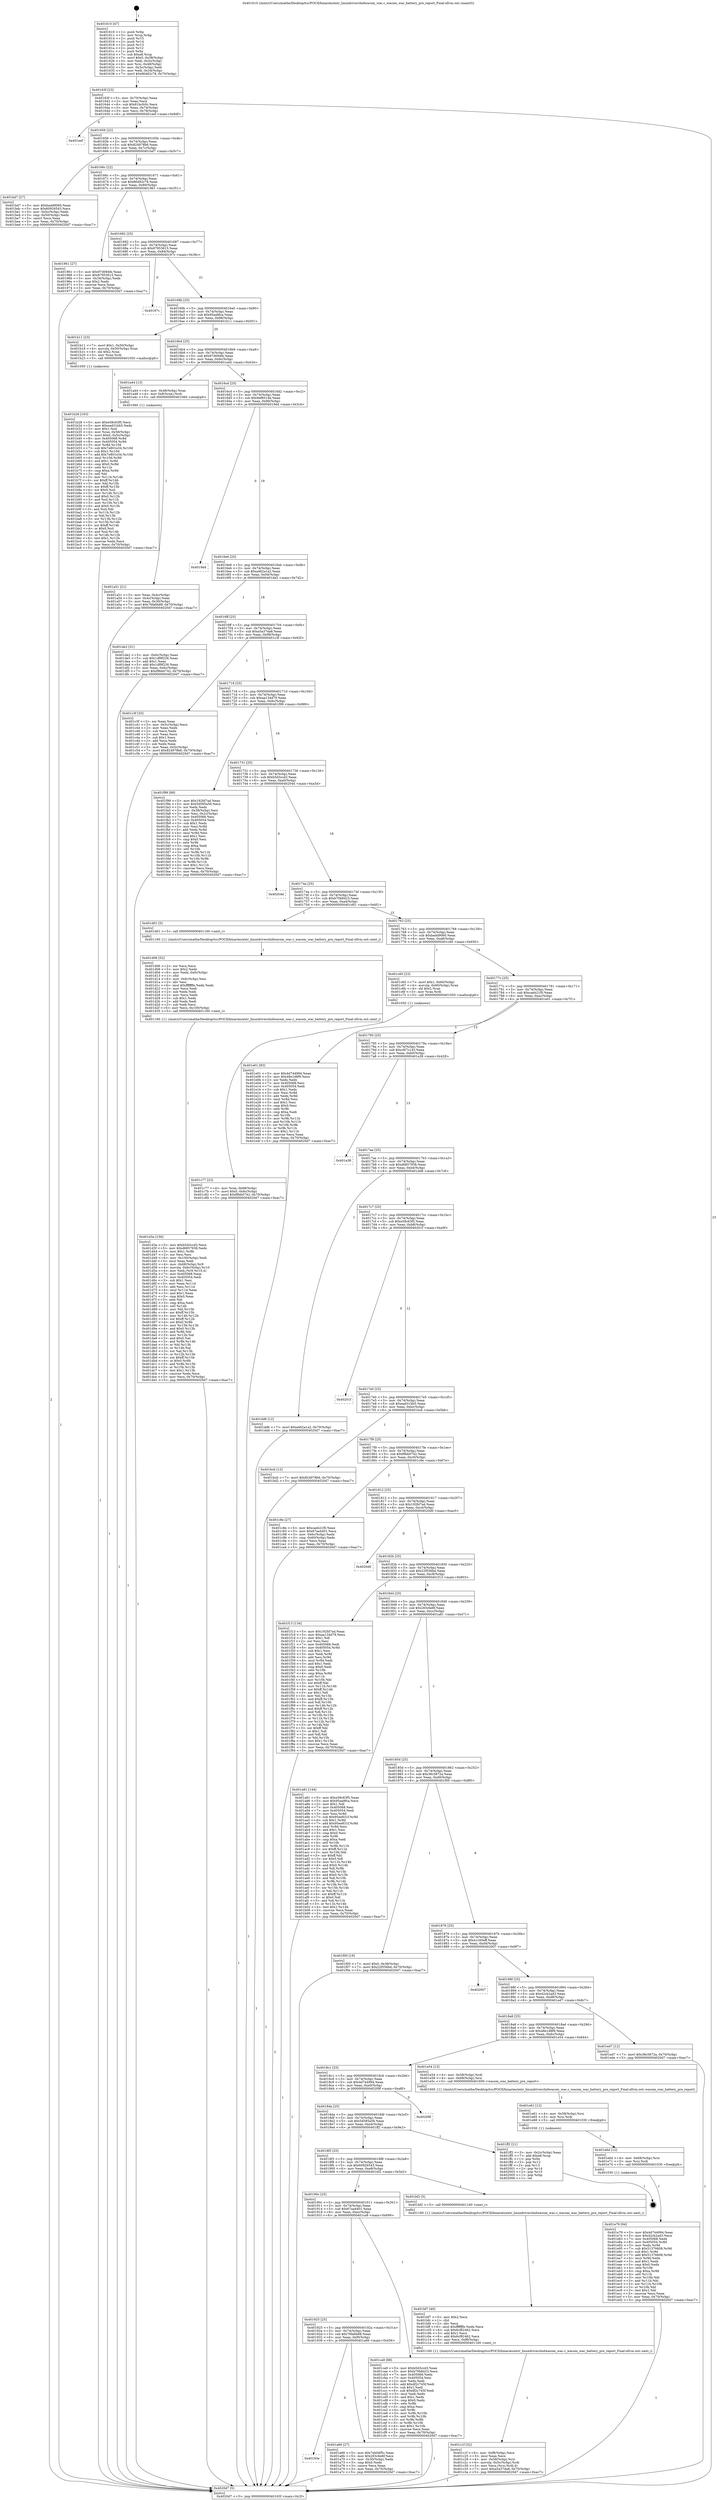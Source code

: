 digraph "0x401610" {
  label = "0x401610 (/mnt/c/Users/mathe/Desktop/tcc/POCII/binaries/extr_linuxdrivershidwacom_wac.c_wacom_wac_battery_pre_report_Final-ollvm.out::main(0))"
  labelloc = "t"
  node[shape=record]

  Entry [label="",width=0.3,height=0.3,shape=circle,fillcolor=black,style=filled]
  "0x40163f" [label="{
     0x40163f [23]\l
     | [instrs]\l
     &nbsp;&nbsp;0x40163f \<+3\>: mov -0x70(%rbp),%eax\l
     &nbsp;&nbsp;0x401642 \<+2\>: mov %eax,%ecx\l
     &nbsp;&nbsp;0x401644 \<+6\>: sub $0x81bcfc0c,%ecx\l
     &nbsp;&nbsp;0x40164a \<+3\>: mov %eax,-0x74(%rbp)\l
     &nbsp;&nbsp;0x40164d \<+3\>: mov %ecx,-0x78(%rbp)\l
     &nbsp;&nbsp;0x401650 \<+6\>: je 0000000000401eef \<main+0x8df\>\l
  }"]
  "0x401eef" [label="{
     0x401eef\l
  }", style=dashed]
  "0x401656" [label="{
     0x401656 [22]\l
     | [instrs]\l
     &nbsp;&nbsp;0x401656 \<+5\>: jmp 000000000040165b \<main+0x4b\>\l
     &nbsp;&nbsp;0x40165b \<+3\>: mov -0x74(%rbp),%eax\l
     &nbsp;&nbsp;0x40165e \<+5\>: sub $0x824978b6,%eax\l
     &nbsp;&nbsp;0x401663 \<+3\>: mov %eax,-0x7c(%rbp)\l
     &nbsp;&nbsp;0x401666 \<+6\>: je 0000000000401bd7 \<main+0x5c7\>\l
  }"]
  Exit [label="",width=0.3,height=0.3,shape=circle,fillcolor=black,style=filled,peripheries=2]
  "0x401bd7" [label="{
     0x401bd7 [27]\l
     | [instrs]\l
     &nbsp;&nbsp;0x401bd7 \<+5\>: mov $0xbadd9060,%eax\l
     &nbsp;&nbsp;0x401bdc \<+5\>: mov $0x60926543,%ecx\l
     &nbsp;&nbsp;0x401be1 \<+3\>: mov -0x5c(%rbp),%edx\l
     &nbsp;&nbsp;0x401be4 \<+3\>: cmp -0x50(%rbp),%edx\l
     &nbsp;&nbsp;0x401be7 \<+3\>: cmovl %ecx,%eax\l
     &nbsp;&nbsp;0x401bea \<+3\>: mov %eax,-0x70(%rbp)\l
     &nbsp;&nbsp;0x401bed \<+5\>: jmp 00000000004020d7 \<main+0xac7\>\l
  }"]
  "0x40166c" [label="{
     0x40166c [22]\l
     | [instrs]\l
     &nbsp;&nbsp;0x40166c \<+5\>: jmp 0000000000401671 \<main+0x61\>\l
     &nbsp;&nbsp;0x401671 \<+3\>: mov -0x74(%rbp),%eax\l
     &nbsp;&nbsp;0x401674 \<+5\>: sub $0x86482c78,%eax\l
     &nbsp;&nbsp;0x401679 \<+3\>: mov %eax,-0x80(%rbp)\l
     &nbsp;&nbsp;0x40167c \<+6\>: je 0000000000401961 \<main+0x351\>\l
  }"]
  "0x401e79" [label="{
     0x401e79 [94]\l
     | [instrs]\l
     &nbsp;&nbsp;0x401e79 \<+5\>: mov $0x4d744994,%eax\l
     &nbsp;&nbsp;0x401e7e \<+5\>: mov $0x42cb2ad3,%ecx\l
     &nbsp;&nbsp;0x401e83 \<+7\>: mov 0x405068,%edx\l
     &nbsp;&nbsp;0x401e8a \<+8\>: mov 0x405054,%r8d\l
     &nbsp;&nbsp;0x401e92 \<+3\>: mov %edx,%r9d\l
     &nbsp;&nbsp;0x401e95 \<+7\>: sub $0x51376608,%r9d\l
     &nbsp;&nbsp;0x401e9c \<+4\>: sub $0x1,%r9d\l
     &nbsp;&nbsp;0x401ea0 \<+7\>: add $0x51376608,%r9d\l
     &nbsp;&nbsp;0x401ea7 \<+4\>: imul %r9d,%edx\l
     &nbsp;&nbsp;0x401eab \<+3\>: and $0x1,%edx\l
     &nbsp;&nbsp;0x401eae \<+3\>: cmp $0x0,%edx\l
     &nbsp;&nbsp;0x401eb1 \<+4\>: sete %r10b\l
     &nbsp;&nbsp;0x401eb5 \<+4\>: cmp $0xa,%r8d\l
     &nbsp;&nbsp;0x401eb9 \<+4\>: setl %r11b\l
     &nbsp;&nbsp;0x401ebd \<+3\>: mov %r10b,%bl\l
     &nbsp;&nbsp;0x401ec0 \<+3\>: and %r11b,%bl\l
     &nbsp;&nbsp;0x401ec3 \<+3\>: xor %r11b,%r10b\l
     &nbsp;&nbsp;0x401ec6 \<+3\>: or %r10b,%bl\l
     &nbsp;&nbsp;0x401ec9 \<+3\>: test $0x1,%bl\l
     &nbsp;&nbsp;0x401ecc \<+3\>: cmovne %ecx,%eax\l
     &nbsp;&nbsp;0x401ecf \<+3\>: mov %eax,-0x70(%rbp)\l
     &nbsp;&nbsp;0x401ed2 \<+5\>: jmp 00000000004020d7 \<main+0xac7\>\l
  }"]
  "0x401961" [label="{
     0x401961 [27]\l
     | [instrs]\l
     &nbsp;&nbsp;0x401961 \<+5\>: mov $0x97d094fe,%eax\l
     &nbsp;&nbsp;0x401966 \<+5\>: mov $0x87953615,%ecx\l
     &nbsp;&nbsp;0x40196b \<+3\>: mov -0x34(%rbp),%edx\l
     &nbsp;&nbsp;0x40196e \<+3\>: cmp $0x2,%edx\l
     &nbsp;&nbsp;0x401971 \<+3\>: cmovne %ecx,%eax\l
     &nbsp;&nbsp;0x401974 \<+3\>: mov %eax,-0x70(%rbp)\l
     &nbsp;&nbsp;0x401977 \<+5\>: jmp 00000000004020d7 \<main+0xac7\>\l
  }"]
  "0x401682" [label="{
     0x401682 [25]\l
     | [instrs]\l
     &nbsp;&nbsp;0x401682 \<+5\>: jmp 0000000000401687 \<main+0x77\>\l
     &nbsp;&nbsp;0x401687 \<+3\>: mov -0x74(%rbp),%eax\l
     &nbsp;&nbsp;0x40168a \<+5\>: sub $0x87953615,%eax\l
     &nbsp;&nbsp;0x40168f \<+6\>: mov %eax,-0x84(%rbp)\l
     &nbsp;&nbsp;0x401695 \<+6\>: je 000000000040197c \<main+0x36c\>\l
  }"]
  "0x4020d7" [label="{
     0x4020d7 [5]\l
     | [instrs]\l
     &nbsp;&nbsp;0x4020d7 \<+5\>: jmp 000000000040163f \<main+0x2f\>\l
  }"]
  "0x401610" [label="{
     0x401610 [47]\l
     | [instrs]\l
     &nbsp;&nbsp;0x401610 \<+1\>: push %rbp\l
     &nbsp;&nbsp;0x401611 \<+3\>: mov %rsp,%rbp\l
     &nbsp;&nbsp;0x401614 \<+2\>: push %r15\l
     &nbsp;&nbsp;0x401616 \<+2\>: push %r14\l
     &nbsp;&nbsp;0x401618 \<+2\>: push %r13\l
     &nbsp;&nbsp;0x40161a \<+2\>: push %r12\l
     &nbsp;&nbsp;0x40161c \<+1\>: push %rbx\l
     &nbsp;&nbsp;0x40161d \<+7\>: sub $0xe8,%rsp\l
     &nbsp;&nbsp;0x401624 \<+7\>: movl $0x0,-0x38(%rbp)\l
     &nbsp;&nbsp;0x40162b \<+3\>: mov %edi,-0x3c(%rbp)\l
     &nbsp;&nbsp;0x40162e \<+4\>: mov %rsi,-0x48(%rbp)\l
     &nbsp;&nbsp;0x401632 \<+3\>: mov -0x3c(%rbp),%edi\l
     &nbsp;&nbsp;0x401635 \<+3\>: mov %edi,-0x34(%rbp)\l
     &nbsp;&nbsp;0x401638 \<+7\>: movl $0x86482c78,-0x70(%rbp)\l
  }"]
  "0x401e6d" [label="{
     0x401e6d [12]\l
     | [instrs]\l
     &nbsp;&nbsp;0x401e6d \<+4\>: mov -0x68(%rbp),%rsi\l
     &nbsp;&nbsp;0x401e71 \<+3\>: mov %rsi,%rdi\l
     &nbsp;&nbsp;0x401e74 \<+5\>: call 0000000000401030 \<free@plt\>\l
     | [calls]\l
     &nbsp;&nbsp;0x401030 \{1\} (unknown)\l
  }"]
  "0x40197c" [label="{
     0x40197c\l
  }", style=dashed]
  "0x40169b" [label="{
     0x40169b [25]\l
     | [instrs]\l
     &nbsp;&nbsp;0x40169b \<+5\>: jmp 00000000004016a0 \<main+0x90\>\l
     &nbsp;&nbsp;0x4016a0 \<+3\>: mov -0x74(%rbp),%eax\l
     &nbsp;&nbsp;0x4016a3 \<+5\>: sub $0x95aa9fca,%eax\l
     &nbsp;&nbsp;0x4016a8 \<+6\>: mov %eax,-0x88(%rbp)\l
     &nbsp;&nbsp;0x4016ae \<+6\>: je 0000000000401b11 \<main+0x501\>\l
  }"]
  "0x401e61" [label="{
     0x401e61 [12]\l
     | [instrs]\l
     &nbsp;&nbsp;0x401e61 \<+4\>: mov -0x58(%rbp),%rsi\l
     &nbsp;&nbsp;0x401e65 \<+3\>: mov %rsi,%rdi\l
     &nbsp;&nbsp;0x401e68 \<+5\>: call 0000000000401030 \<free@plt\>\l
     | [calls]\l
     &nbsp;&nbsp;0x401030 \{1\} (unknown)\l
  }"]
  "0x401b11" [label="{
     0x401b11 [23]\l
     | [instrs]\l
     &nbsp;&nbsp;0x401b11 \<+7\>: movl $0x1,-0x50(%rbp)\l
     &nbsp;&nbsp;0x401b18 \<+4\>: movslq -0x50(%rbp),%rax\l
     &nbsp;&nbsp;0x401b1c \<+4\>: shl $0x2,%rax\l
     &nbsp;&nbsp;0x401b20 \<+3\>: mov %rax,%rdi\l
     &nbsp;&nbsp;0x401b23 \<+5\>: call 0000000000401050 \<malloc@plt\>\l
     | [calls]\l
     &nbsp;&nbsp;0x401050 \{1\} (unknown)\l
  }"]
  "0x4016b4" [label="{
     0x4016b4 [25]\l
     | [instrs]\l
     &nbsp;&nbsp;0x4016b4 \<+5\>: jmp 00000000004016b9 \<main+0xa9\>\l
     &nbsp;&nbsp;0x4016b9 \<+3\>: mov -0x74(%rbp),%eax\l
     &nbsp;&nbsp;0x4016bc \<+5\>: sub $0x97d094fe,%eax\l
     &nbsp;&nbsp;0x4016c1 \<+6\>: mov %eax,-0x8c(%rbp)\l
     &nbsp;&nbsp;0x4016c7 \<+6\>: je 0000000000401a44 \<main+0x434\>\l
  }"]
  "0x401d3a" [label="{
     0x401d3a [156]\l
     | [instrs]\l
     &nbsp;&nbsp;0x401d3a \<+5\>: mov $0xb5d3ccd3,%ecx\l
     &nbsp;&nbsp;0x401d3f \<+5\>: mov $0xd6857938,%edx\l
     &nbsp;&nbsp;0x401d44 \<+3\>: mov $0x1,%r8b\l
     &nbsp;&nbsp;0x401d47 \<+2\>: xor %esi,%esi\l
     &nbsp;&nbsp;0x401d49 \<+6\>: mov -0x100(%rbp),%edi\l
     &nbsp;&nbsp;0x401d4f \<+3\>: imul %eax,%edi\l
     &nbsp;&nbsp;0x401d52 \<+4\>: mov -0x68(%rbp),%r9\l
     &nbsp;&nbsp;0x401d56 \<+4\>: movslq -0x6c(%rbp),%r10\l
     &nbsp;&nbsp;0x401d5a \<+4\>: mov %edi,(%r9,%r10,4)\l
     &nbsp;&nbsp;0x401d5e \<+7\>: mov 0x405068,%eax\l
     &nbsp;&nbsp;0x401d65 \<+7\>: mov 0x405054,%edi\l
     &nbsp;&nbsp;0x401d6c \<+3\>: sub $0x1,%esi\l
     &nbsp;&nbsp;0x401d6f \<+3\>: mov %eax,%r11d\l
     &nbsp;&nbsp;0x401d72 \<+3\>: add %esi,%r11d\l
     &nbsp;&nbsp;0x401d75 \<+4\>: imul %r11d,%eax\l
     &nbsp;&nbsp;0x401d79 \<+3\>: and $0x1,%eax\l
     &nbsp;&nbsp;0x401d7c \<+3\>: cmp $0x0,%eax\l
     &nbsp;&nbsp;0x401d7f \<+3\>: sete %bl\l
     &nbsp;&nbsp;0x401d82 \<+3\>: cmp $0xa,%edi\l
     &nbsp;&nbsp;0x401d85 \<+4\>: setl %r14b\l
     &nbsp;&nbsp;0x401d89 \<+3\>: mov %bl,%r15b\l
     &nbsp;&nbsp;0x401d8c \<+4\>: xor $0xff,%r15b\l
     &nbsp;&nbsp;0x401d90 \<+3\>: mov %r14b,%r12b\l
     &nbsp;&nbsp;0x401d93 \<+4\>: xor $0xff,%r12b\l
     &nbsp;&nbsp;0x401d97 \<+4\>: xor $0x0,%r8b\l
     &nbsp;&nbsp;0x401d9b \<+3\>: mov %r15b,%r13b\l
     &nbsp;&nbsp;0x401d9e \<+4\>: and $0x0,%r13b\l
     &nbsp;&nbsp;0x401da2 \<+3\>: and %r8b,%bl\l
     &nbsp;&nbsp;0x401da5 \<+3\>: mov %r12b,%al\l
     &nbsp;&nbsp;0x401da8 \<+2\>: and $0x0,%al\l
     &nbsp;&nbsp;0x401daa \<+3\>: and %r8b,%r14b\l
     &nbsp;&nbsp;0x401dad \<+3\>: or %bl,%r13b\l
     &nbsp;&nbsp;0x401db0 \<+3\>: or %r14b,%al\l
     &nbsp;&nbsp;0x401db3 \<+3\>: xor %al,%r13b\l
     &nbsp;&nbsp;0x401db6 \<+3\>: or %r12b,%r15b\l
     &nbsp;&nbsp;0x401db9 \<+4\>: xor $0xff,%r15b\l
     &nbsp;&nbsp;0x401dbd \<+4\>: or $0x0,%r8b\l
     &nbsp;&nbsp;0x401dc1 \<+3\>: and %r8b,%r15b\l
     &nbsp;&nbsp;0x401dc4 \<+3\>: or %r15b,%r13b\l
     &nbsp;&nbsp;0x401dc7 \<+4\>: test $0x1,%r13b\l
     &nbsp;&nbsp;0x401dcb \<+3\>: cmovne %edx,%ecx\l
     &nbsp;&nbsp;0x401dce \<+3\>: mov %ecx,-0x70(%rbp)\l
     &nbsp;&nbsp;0x401dd1 \<+5\>: jmp 00000000004020d7 \<main+0xac7\>\l
  }"]
  "0x401a44" [label="{
     0x401a44 [13]\l
     | [instrs]\l
     &nbsp;&nbsp;0x401a44 \<+4\>: mov -0x48(%rbp),%rax\l
     &nbsp;&nbsp;0x401a48 \<+4\>: mov 0x8(%rax),%rdi\l
     &nbsp;&nbsp;0x401a4c \<+5\>: call 0000000000401060 \<atoi@plt\>\l
     | [calls]\l
     &nbsp;&nbsp;0x401060 \{1\} (unknown)\l
  }"]
  "0x4016cd" [label="{
     0x4016cd [25]\l
     | [instrs]\l
     &nbsp;&nbsp;0x4016cd \<+5\>: jmp 00000000004016d2 \<main+0xc2\>\l
     &nbsp;&nbsp;0x4016d2 \<+3\>: mov -0x74(%rbp),%eax\l
     &nbsp;&nbsp;0x4016d5 \<+5\>: sub $0x9ef8514b,%eax\l
     &nbsp;&nbsp;0x4016da \<+6\>: mov %eax,-0x90(%rbp)\l
     &nbsp;&nbsp;0x4016e0 \<+6\>: je 00000000004019d4 \<main+0x3c4\>\l
  }"]
  "0x401a51" [label="{
     0x401a51 [21]\l
     | [instrs]\l
     &nbsp;&nbsp;0x401a51 \<+3\>: mov %eax,-0x4c(%rbp)\l
     &nbsp;&nbsp;0x401a54 \<+3\>: mov -0x4c(%rbp),%eax\l
     &nbsp;&nbsp;0x401a57 \<+3\>: mov %eax,-0x30(%rbp)\l
     &nbsp;&nbsp;0x401a5a \<+7\>: movl $0x76fa6b88,-0x70(%rbp)\l
     &nbsp;&nbsp;0x401a61 \<+5\>: jmp 00000000004020d7 \<main+0xac7\>\l
  }"]
  "0x401d06" [label="{
     0x401d06 [52]\l
     | [instrs]\l
     &nbsp;&nbsp;0x401d06 \<+2\>: xor %ecx,%ecx\l
     &nbsp;&nbsp;0x401d08 \<+5\>: mov $0x2,%edx\l
     &nbsp;&nbsp;0x401d0d \<+6\>: mov %edx,-0xfc(%rbp)\l
     &nbsp;&nbsp;0x401d13 \<+1\>: cltd\l
     &nbsp;&nbsp;0x401d14 \<+6\>: mov -0xfc(%rbp),%esi\l
     &nbsp;&nbsp;0x401d1a \<+2\>: idiv %esi\l
     &nbsp;&nbsp;0x401d1c \<+6\>: imul $0xfffffffe,%edx,%edx\l
     &nbsp;&nbsp;0x401d22 \<+2\>: mov %ecx,%edi\l
     &nbsp;&nbsp;0x401d24 \<+2\>: sub %edx,%edi\l
     &nbsp;&nbsp;0x401d26 \<+2\>: mov %ecx,%edx\l
     &nbsp;&nbsp;0x401d28 \<+3\>: sub $0x1,%edx\l
     &nbsp;&nbsp;0x401d2b \<+2\>: add %edx,%edi\l
     &nbsp;&nbsp;0x401d2d \<+2\>: sub %edi,%ecx\l
     &nbsp;&nbsp;0x401d2f \<+6\>: mov %ecx,-0x100(%rbp)\l
     &nbsp;&nbsp;0x401d35 \<+5\>: call 0000000000401160 \<next_i\>\l
     | [calls]\l
     &nbsp;&nbsp;0x401160 \{1\} (/mnt/c/Users/mathe/Desktop/tcc/POCII/binaries/extr_linuxdrivershidwacom_wac.c_wacom_wac_battery_pre_report_Final-ollvm.out::next_i)\l
  }"]
  "0x4019d4" [label="{
     0x4019d4\l
  }", style=dashed]
  "0x4016e6" [label="{
     0x4016e6 [25]\l
     | [instrs]\l
     &nbsp;&nbsp;0x4016e6 \<+5\>: jmp 00000000004016eb \<main+0xdb\>\l
     &nbsp;&nbsp;0x4016eb \<+3\>: mov -0x74(%rbp),%eax\l
     &nbsp;&nbsp;0x4016ee \<+5\>: sub $0xa462a1a2,%eax\l
     &nbsp;&nbsp;0x4016f3 \<+6\>: mov %eax,-0x94(%rbp)\l
     &nbsp;&nbsp;0x4016f9 \<+6\>: je 0000000000401de2 \<main+0x7d2\>\l
  }"]
  "0x401c77" [label="{
     0x401c77 [23]\l
     | [instrs]\l
     &nbsp;&nbsp;0x401c77 \<+4\>: mov %rax,-0x68(%rbp)\l
     &nbsp;&nbsp;0x401c7b \<+7\>: movl $0x0,-0x6c(%rbp)\l
     &nbsp;&nbsp;0x401c82 \<+7\>: movl $0xf9bb0742,-0x70(%rbp)\l
     &nbsp;&nbsp;0x401c89 \<+5\>: jmp 00000000004020d7 \<main+0xac7\>\l
  }"]
  "0x401de2" [label="{
     0x401de2 [31]\l
     | [instrs]\l
     &nbsp;&nbsp;0x401de2 \<+3\>: mov -0x6c(%rbp),%eax\l
     &nbsp;&nbsp;0x401de5 \<+5\>: sub $0x1df9f226,%eax\l
     &nbsp;&nbsp;0x401dea \<+3\>: add $0x1,%eax\l
     &nbsp;&nbsp;0x401ded \<+5\>: add $0x1df9f226,%eax\l
     &nbsp;&nbsp;0x401df2 \<+3\>: mov %eax,-0x6c(%rbp)\l
     &nbsp;&nbsp;0x401df5 \<+7\>: movl $0xf9bb0742,-0x70(%rbp)\l
     &nbsp;&nbsp;0x401dfc \<+5\>: jmp 00000000004020d7 \<main+0xac7\>\l
  }"]
  "0x4016ff" [label="{
     0x4016ff [25]\l
     | [instrs]\l
     &nbsp;&nbsp;0x4016ff \<+5\>: jmp 0000000000401704 \<main+0xf4\>\l
     &nbsp;&nbsp;0x401704 \<+3\>: mov -0x74(%rbp),%eax\l
     &nbsp;&nbsp;0x401707 \<+5\>: sub $0xa5a37da8,%eax\l
     &nbsp;&nbsp;0x40170c \<+6\>: mov %eax,-0x98(%rbp)\l
     &nbsp;&nbsp;0x401712 \<+6\>: je 0000000000401c3f \<main+0x62f\>\l
  }"]
  "0x401c1f" [label="{
     0x401c1f [32]\l
     | [instrs]\l
     &nbsp;&nbsp;0x401c1f \<+6\>: mov -0xf8(%rbp),%ecx\l
     &nbsp;&nbsp;0x401c25 \<+3\>: imul %eax,%ecx\l
     &nbsp;&nbsp;0x401c28 \<+4\>: mov -0x58(%rbp),%rsi\l
     &nbsp;&nbsp;0x401c2c \<+4\>: movslq -0x5c(%rbp),%rdi\l
     &nbsp;&nbsp;0x401c30 \<+3\>: mov %ecx,(%rsi,%rdi,4)\l
     &nbsp;&nbsp;0x401c33 \<+7\>: movl $0xa5a37da8,-0x70(%rbp)\l
     &nbsp;&nbsp;0x401c3a \<+5\>: jmp 00000000004020d7 \<main+0xac7\>\l
  }"]
  "0x401c3f" [label="{
     0x401c3f [33]\l
     | [instrs]\l
     &nbsp;&nbsp;0x401c3f \<+2\>: xor %eax,%eax\l
     &nbsp;&nbsp;0x401c41 \<+3\>: mov -0x5c(%rbp),%ecx\l
     &nbsp;&nbsp;0x401c44 \<+2\>: mov %eax,%edx\l
     &nbsp;&nbsp;0x401c46 \<+2\>: sub %ecx,%edx\l
     &nbsp;&nbsp;0x401c48 \<+2\>: mov %eax,%ecx\l
     &nbsp;&nbsp;0x401c4a \<+3\>: sub $0x1,%ecx\l
     &nbsp;&nbsp;0x401c4d \<+2\>: add %ecx,%edx\l
     &nbsp;&nbsp;0x401c4f \<+2\>: sub %edx,%eax\l
     &nbsp;&nbsp;0x401c51 \<+3\>: mov %eax,-0x5c(%rbp)\l
     &nbsp;&nbsp;0x401c54 \<+7\>: movl $0x824978b6,-0x70(%rbp)\l
     &nbsp;&nbsp;0x401c5b \<+5\>: jmp 00000000004020d7 \<main+0xac7\>\l
  }"]
  "0x401718" [label="{
     0x401718 [25]\l
     | [instrs]\l
     &nbsp;&nbsp;0x401718 \<+5\>: jmp 000000000040171d \<main+0x10d\>\l
     &nbsp;&nbsp;0x40171d \<+3\>: mov -0x74(%rbp),%eax\l
     &nbsp;&nbsp;0x401720 \<+5\>: sub $0xaa134d79,%eax\l
     &nbsp;&nbsp;0x401725 \<+6\>: mov %eax,-0x9c(%rbp)\l
     &nbsp;&nbsp;0x40172b \<+6\>: je 0000000000401f99 \<main+0x989\>\l
  }"]
  "0x401bf7" [label="{
     0x401bf7 [40]\l
     | [instrs]\l
     &nbsp;&nbsp;0x401bf7 \<+5\>: mov $0x2,%ecx\l
     &nbsp;&nbsp;0x401bfc \<+1\>: cltd\l
     &nbsp;&nbsp;0x401bfd \<+2\>: idiv %ecx\l
     &nbsp;&nbsp;0x401bff \<+6\>: imul $0xfffffffe,%edx,%ecx\l
     &nbsp;&nbsp;0x401c05 \<+6\>: sub $0x6cf82462,%ecx\l
     &nbsp;&nbsp;0x401c0b \<+3\>: add $0x1,%ecx\l
     &nbsp;&nbsp;0x401c0e \<+6\>: add $0x6cf82462,%ecx\l
     &nbsp;&nbsp;0x401c14 \<+6\>: mov %ecx,-0xf8(%rbp)\l
     &nbsp;&nbsp;0x401c1a \<+5\>: call 0000000000401160 \<next_i\>\l
     | [calls]\l
     &nbsp;&nbsp;0x401160 \{1\} (/mnt/c/Users/mathe/Desktop/tcc/POCII/binaries/extr_linuxdrivershidwacom_wac.c_wacom_wac_battery_pre_report_Final-ollvm.out::next_i)\l
  }"]
  "0x401f99" [label="{
     0x401f99 [89]\l
     | [instrs]\l
     &nbsp;&nbsp;0x401f99 \<+5\>: mov $0x192fd7ad,%eax\l
     &nbsp;&nbsp;0x401f9e \<+5\>: mov $0x5d585a56,%ecx\l
     &nbsp;&nbsp;0x401fa3 \<+2\>: xor %edx,%edx\l
     &nbsp;&nbsp;0x401fa5 \<+3\>: mov -0x38(%rbp),%esi\l
     &nbsp;&nbsp;0x401fa8 \<+3\>: mov %esi,-0x2c(%rbp)\l
     &nbsp;&nbsp;0x401fab \<+7\>: mov 0x405068,%esi\l
     &nbsp;&nbsp;0x401fb2 \<+7\>: mov 0x405054,%edi\l
     &nbsp;&nbsp;0x401fb9 \<+3\>: sub $0x1,%edx\l
     &nbsp;&nbsp;0x401fbc \<+3\>: mov %esi,%r8d\l
     &nbsp;&nbsp;0x401fbf \<+3\>: add %edx,%r8d\l
     &nbsp;&nbsp;0x401fc2 \<+4\>: imul %r8d,%esi\l
     &nbsp;&nbsp;0x401fc6 \<+3\>: and $0x1,%esi\l
     &nbsp;&nbsp;0x401fc9 \<+3\>: cmp $0x0,%esi\l
     &nbsp;&nbsp;0x401fcc \<+4\>: sete %r9b\l
     &nbsp;&nbsp;0x401fd0 \<+3\>: cmp $0xa,%edi\l
     &nbsp;&nbsp;0x401fd3 \<+4\>: setl %r10b\l
     &nbsp;&nbsp;0x401fd7 \<+3\>: mov %r9b,%r11b\l
     &nbsp;&nbsp;0x401fda \<+3\>: and %r10b,%r11b\l
     &nbsp;&nbsp;0x401fdd \<+3\>: xor %r10b,%r9b\l
     &nbsp;&nbsp;0x401fe0 \<+3\>: or %r9b,%r11b\l
     &nbsp;&nbsp;0x401fe3 \<+4\>: test $0x1,%r11b\l
     &nbsp;&nbsp;0x401fe7 \<+3\>: cmovne %ecx,%eax\l
     &nbsp;&nbsp;0x401fea \<+3\>: mov %eax,-0x70(%rbp)\l
     &nbsp;&nbsp;0x401fed \<+5\>: jmp 00000000004020d7 \<main+0xac7\>\l
  }"]
  "0x401731" [label="{
     0x401731 [25]\l
     | [instrs]\l
     &nbsp;&nbsp;0x401731 \<+5\>: jmp 0000000000401736 \<main+0x126\>\l
     &nbsp;&nbsp;0x401736 \<+3\>: mov -0x74(%rbp),%eax\l
     &nbsp;&nbsp;0x401739 \<+5\>: sub $0xb5d3ccd3,%eax\l
     &nbsp;&nbsp;0x40173e \<+6\>: mov %eax,-0xa0(%rbp)\l
     &nbsp;&nbsp;0x401744 \<+6\>: je 000000000040204d \<main+0xa3d\>\l
  }"]
  "0x401b28" [label="{
     0x401b28 [163]\l
     | [instrs]\l
     &nbsp;&nbsp;0x401b28 \<+5\>: mov $0xe58c63f5,%ecx\l
     &nbsp;&nbsp;0x401b2d \<+5\>: mov $0xead31bb5,%edx\l
     &nbsp;&nbsp;0x401b32 \<+3\>: mov $0x1,%sil\l
     &nbsp;&nbsp;0x401b35 \<+4\>: mov %rax,-0x58(%rbp)\l
     &nbsp;&nbsp;0x401b39 \<+7\>: movl $0x0,-0x5c(%rbp)\l
     &nbsp;&nbsp;0x401b40 \<+8\>: mov 0x405068,%r8d\l
     &nbsp;&nbsp;0x401b48 \<+8\>: mov 0x405054,%r9d\l
     &nbsp;&nbsp;0x401b50 \<+3\>: mov %r8d,%r10d\l
     &nbsp;&nbsp;0x401b53 \<+7\>: sub $0x7e801e34,%r10d\l
     &nbsp;&nbsp;0x401b5a \<+4\>: sub $0x1,%r10d\l
     &nbsp;&nbsp;0x401b5e \<+7\>: add $0x7e801e34,%r10d\l
     &nbsp;&nbsp;0x401b65 \<+4\>: imul %r10d,%r8d\l
     &nbsp;&nbsp;0x401b69 \<+4\>: and $0x1,%r8d\l
     &nbsp;&nbsp;0x401b6d \<+4\>: cmp $0x0,%r8d\l
     &nbsp;&nbsp;0x401b71 \<+4\>: sete %r11b\l
     &nbsp;&nbsp;0x401b75 \<+4\>: cmp $0xa,%r9d\l
     &nbsp;&nbsp;0x401b79 \<+3\>: setl %bl\l
     &nbsp;&nbsp;0x401b7c \<+3\>: mov %r11b,%r14b\l
     &nbsp;&nbsp;0x401b7f \<+4\>: xor $0xff,%r14b\l
     &nbsp;&nbsp;0x401b83 \<+3\>: mov %bl,%r15b\l
     &nbsp;&nbsp;0x401b86 \<+4\>: xor $0xff,%r15b\l
     &nbsp;&nbsp;0x401b8a \<+4\>: xor $0x0,%sil\l
     &nbsp;&nbsp;0x401b8e \<+3\>: mov %r14b,%r12b\l
     &nbsp;&nbsp;0x401b91 \<+4\>: and $0x0,%r12b\l
     &nbsp;&nbsp;0x401b95 \<+3\>: and %sil,%r11b\l
     &nbsp;&nbsp;0x401b98 \<+3\>: mov %r15b,%r13b\l
     &nbsp;&nbsp;0x401b9b \<+4\>: and $0x0,%r13b\l
     &nbsp;&nbsp;0x401b9f \<+3\>: and %sil,%bl\l
     &nbsp;&nbsp;0x401ba2 \<+3\>: or %r11b,%r12b\l
     &nbsp;&nbsp;0x401ba5 \<+3\>: or %bl,%r13b\l
     &nbsp;&nbsp;0x401ba8 \<+3\>: xor %r13b,%r12b\l
     &nbsp;&nbsp;0x401bab \<+3\>: or %r15b,%r14b\l
     &nbsp;&nbsp;0x401bae \<+4\>: xor $0xff,%r14b\l
     &nbsp;&nbsp;0x401bb2 \<+4\>: or $0x0,%sil\l
     &nbsp;&nbsp;0x401bb6 \<+3\>: and %sil,%r14b\l
     &nbsp;&nbsp;0x401bb9 \<+3\>: or %r14b,%r12b\l
     &nbsp;&nbsp;0x401bbc \<+4\>: test $0x1,%r12b\l
     &nbsp;&nbsp;0x401bc0 \<+3\>: cmovne %edx,%ecx\l
     &nbsp;&nbsp;0x401bc3 \<+3\>: mov %ecx,-0x70(%rbp)\l
     &nbsp;&nbsp;0x401bc6 \<+5\>: jmp 00000000004020d7 \<main+0xac7\>\l
  }"]
  "0x40204d" [label="{
     0x40204d\l
  }", style=dashed]
  "0x40174a" [label="{
     0x40174a [25]\l
     | [instrs]\l
     &nbsp;&nbsp;0x40174a \<+5\>: jmp 000000000040174f \<main+0x13f\>\l
     &nbsp;&nbsp;0x40174f \<+3\>: mov -0x74(%rbp),%eax\l
     &nbsp;&nbsp;0x401752 \<+5\>: sub $0xb70b8423,%eax\l
     &nbsp;&nbsp;0x401757 \<+6\>: mov %eax,-0xa4(%rbp)\l
     &nbsp;&nbsp;0x40175d \<+6\>: je 0000000000401d01 \<main+0x6f1\>\l
  }"]
  "0x40193e" [label="{
     0x40193e\l
  }", style=dashed]
  "0x401d01" [label="{
     0x401d01 [5]\l
     | [instrs]\l
     &nbsp;&nbsp;0x401d01 \<+5\>: call 0000000000401160 \<next_i\>\l
     | [calls]\l
     &nbsp;&nbsp;0x401160 \{1\} (/mnt/c/Users/mathe/Desktop/tcc/POCII/binaries/extr_linuxdrivershidwacom_wac.c_wacom_wac_battery_pre_report_Final-ollvm.out::next_i)\l
  }"]
  "0x401763" [label="{
     0x401763 [25]\l
     | [instrs]\l
     &nbsp;&nbsp;0x401763 \<+5\>: jmp 0000000000401768 \<main+0x158\>\l
     &nbsp;&nbsp;0x401768 \<+3\>: mov -0x74(%rbp),%eax\l
     &nbsp;&nbsp;0x40176b \<+5\>: sub $0xbadd9060,%eax\l
     &nbsp;&nbsp;0x401770 \<+6\>: mov %eax,-0xa8(%rbp)\l
     &nbsp;&nbsp;0x401776 \<+6\>: je 0000000000401c60 \<main+0x650\>\l
  }"]
  "0x401a66" [label="{
     0x401a66 [27]\l
     | [instrs]\l
     &nbsp;&nbsp;0x401a66 \<+5\>: mov $0x7eb0df5c,%eax\l
     &nbsp;&nbsp;0x401a6b \<+5\>: mov $0x283c6e6f,%ecx\l
     &nbsp;&nbsp;0x401a70 \<+3\>: mov -0x30(%rbp),%edx\l
     &nbsp;&nbsp;0x401a73 \<+3\>: cmp $0x0,%edx\l
     &nbsp;&nbsp;0x401a76 \<+3\>: cmove %ecx,%eax\l
     &nbsp;&nbsp;0x401a79 \<+3\>: mov %eax,-0x70(%rbp)\l
     &nbsp;&nbsp;0x401a7c \<+5\>: jmp 00000000004020d7 \<main+0xac7\>\l
  }"]
  "0x401c60" [label="{
     0x401c60 [23]\l
     | [instrs]\l
     &nbsp;&nbsp;0x401c60 \<+7\>: movl $0x1,-0x60(%rbp)\l
     &nbsp;&nbsp;0x401c67 \<+4\>: movslq -0x60(%rbp),%rax\l
     &nbsp;&nbsp;0x401c6b \<+4\>: shl $0x2,%rax\l
     &nbsp;&nbsp;0x401c6f \<+3\>: mov %rax,%rdi\l
     &nbsp;&nbsp;0x401c72 \<+5\>: call 0000000000401050 \<malloc@plt\>\l
     | [calls]\l
     &nbsp;&nbsp;0x401050 \{1\} (unknown)\l
  }"]
  "0x40177c" [label="{
     0x40177c [25]\l
     | [instrs]\l
     &nbsp;&nbsp;0x40177c \<+5\>: jmp 0000000000401781 \<main+0x171\>\l
     &nbsp;&nbsp;0x401781 \<+3\>: mov -0x74(%rbp),%eax\l
     &nbsp;&nbsp;0x401784 \<+5\>: sub $0xcaeb21f0,%eax\l
     &nbsp;&nbsp;0x401789 \<+6\>: mov %eax,-0xac(%rbp)\l
     &nbsp;&nbsp;0x40178f \<+6\>: je 0000000000401e01 \<main+0x7f1\>\l
  }"]
  "0x401925" [label="{
     0x401925 [25]\l
     | [instrs]\l
     &nbsp;&nbsp;0x401925 \<+5\>: jmp 000000000040192a \<main+0x31a\>\l
     &nbsp;&nbsp;0x40192a \<+3\>: mov -0x74(%rbp),%eax\l
     &nbsp;&nbsp;0x40192d \<+5\>: sub $0x76fa6b88,%eax\l
     &nbsp;&nbsp;0x401932 \<+6\>: mov %eax,-0xf0(%rbp)\l
     &nbsp;&nbsp;0x401938 \<+6\>: je 0000000000401a66 \<main+0x456\>\l
  }"]
  "0x401e01" [label="{
     0x401e01 [83]\l
     | [instrs]\l
     &nbsp;&nbsp;0x401e01 \<+5\>: mov $0x4d744994,%eax\l
     &nbsp;&nbsp;0x401e06 \<+5\>: mov $0x48e1d8f9,%ecx\l
     &nbsp;&nbsp;0x401e0b \<+2\>: xor %edx,%edx\l
     &nbsp;&nbsp;0x401e0d \<+7\>: mov 0x405068,%esi\l
     &nbsp;&nbsp;0x401e14 \<+7\>: mov 0x405054,%edi\l
     &nbsp;&nbsp;0x401e1b \<+3\>: sub $0x1,%edx\l
     &nbsp;&nbsp;0x401e1e \<+3\>: mov %esi,%r8d\l
     &nbsp;&nbsp;0x401e21 \<+3\>: add %edx,%r8d\l
     &nbsp;&nbsp;0x401e24 \<+4\>: imul %r8d,%esi\l
     &nbsp;&nbsp;0x401e28 \<+3\>: and $0x1,%esi\l
     &nbsp;&nbsp;0x401e2b \<+3\>: cmp $0x0,%esi\l
     &nbsp;&nbsp;0x401e2e \<+4\>: sete %r9b\l
     &nbsp;&nbsp;0x401e32 \<+3\>: cmp $0xa,%edi\l
     &nbsp;&nbsp;0x401e35 \<+4\>: setl %r10b\l
     &nbsp;&nbsp;0x401e39 \<+3\>: mov %r9b,%r11b\l
     &nbsp;&nbsp;0x401e3c \<+3\>: and %r10b,%r11b\l
     &nbsp;&nbsp;0x401e3f \<+3\>: xor %r10b,%r9b\l
     &nbsp;&nbsp;0x401e42 \<+3\>: or %r9b,%r11b\l
     &nbsp;&nbsp;0x401e45 \<+4\>: test $0x1,%r11b\l
     &nbsp;&nbsp;0x401e49 \<+3\>: cmovne %ecx,%eax\l
     &nbsp;&nbsp;0x401e4c \<+3\>: mov %eax,-0x70(%rbp)\l
     &nbsp;&nbsp;0x401e4f \<+5\>: jmp 00000000004020d7 \<main+0xac7\>\l
  }"]
  "0x401795" [label="{
     0x401795 [25]\l
     | [instrs]\l
     &nbsp;&nbsp;0x401795 \<+5\>: jmp 000000000040179a \<main+0x18a\>\l
     &nbsp;&nbsp;0x40179a \<+3\>: mov -0x74(%rbp),%eax\l
     &nbsp;&nbsp;0x40179d \<+5\>: sub $0xcf47c143,%eax\l
     &nbsp;&nbsp;0x4017a2 \<+6\>: mov %eax,-0xb0(%rbp)\l
     &nbsp;&nbsp;0x4017a8 \<+6\>: je 0000000000401a38 \<main+0x428\>\l
  }"]
  "0x401ca9" [label="{
     0x401ca9 [88]\l
     | [instrs]\l
     &nbsp;&nbsp;0x401ca9 \<+5\>: mov $0xb5d3ccd3,%eax\l
     &nbsp;&nbsp;0x401cae \<+5\>: mov $0xb70b8423,%ecx\l
     &nbsp;&nbsp;0x401cb3 \<+7\>: mov 0x405068,%edx\l
     &nbsp;&nbsp;0x401cba \<+7\>: mov 0x405054,%esi\l
     &nbsp;&nbsp;0x401cc1 \<+2\>: mov %edx,%edi\l
     &nbsp;&nbsp;0x401cc3 \<+6\>: add $0xdf2c745f,%edi\l
     &nbsp;&nbsp;0x401cc9 \<+3\>: sub $0x1,%edi\l
     &nbsp;&nbsp;0x401ccc \<+6\>: sub $0xdf2c745f,%edi\l
     &nbsp;&nbsp;0x401cd2 \<+3\>: imul %edi,%edx\l
     &nbsp;&nbsp;0x401cd5 \<+3\>: and $0x1,%edx\l
     &nbsp;&nbsp;0x401cd8 \<+3\>: cmp $0x0,%edx\l
     &nbsp;&nbsp;0x401cdb \<+4\>: sete %r8b\l
     &nbsp;&nbsp;0x401cdf \<+3\>: cmp $0xa,%esi\l
     &nbsp;&nbsp;0x401ce2 \<+4\>: setl %r9b\l
     &nbsp;&nbsp;0x401ce6 \<+3\>: mov %r8b,%r10b\l
     &nbsp;&nbsp;0x401ce9 \<+3\>: and %r9b,%r10b\l
     &nbsp;&nbsp;0x401cec \<+3\>: xor %r9b,%r8b\l
     &nbsp;&nbsp;0x401cef \<+3\>: or %r8b,%r10b\l
     &nbsp;&nbsp;0x401cf2 \<+4\>: test $0x1,%r10b\l
     &nbsp;&nbsp;0x401cf6 \<+3\>: cmovne %ecx,%eax\l
     &nbsp;&nbsp;0x401cf9 \<+3\>: mov %eax,-0x70(%rbp)\l
     &nbsp;&nbsp;0x401cfc \<+5\>: jmp 00000000004020d7 \<main+0xac7\>\l
  }"]
  "0x401a38" [label="{
     0x401a38\l
  }", style=dashed]
  "0x4017ae" [label="{
     0x4017ae [25]\l
     | [instrs]\l
     &nbsp;&nbsp;0x4017ae \<+5\>: jmp 00000000004017b3 \<main+0x1a3\>\l
     &nbsp;&nbsp;0x4017b3 \<+3\>: mov -0x74(%rbp),%eax\l
     &nbsp;&nbsp;0x4017b6 \<+5\>: sub $0xd6857938,%eax\l
     &nbsp;&nbsp;0x4017bb \<+6\>: mov %eax,-0xb4(%rbp)\l
     &nbsp;&nbsp;0x4017c1 \<+6\>: je 0000000000401dd6 \<main+0x7c6\>\l
  }"]
  "0x40190c" [label="{
     0x40190c [25]\l
     | [instrs]\l
     &nbsp;&nbsp;0x40190c \<+5\>: jmp 0000000000401911 \<main+0x301\>\l
     &nbsp;&nbsp;0x401911 \<+3\>: mov -0x74(%rbp),%eax\l
     &nbsp;&nbsp;0x401914 \<+5\>: sub $0x67aa4401,%eax\l
     &nbsp;&nbsp;0x401919 \<+6\>: mov %eax,-0xec(%rbp)\l
     &nbsp;&nbsp;0x40191f \<+6\>: je 0000000000401ca9 \<main+0x699\>\l
  }"]
  "0x401dd6" [label="{
     0x401dd6 [12]\l
     | [instrs]\l
     &nbsp;&nbsp;0x401dd6 \<+7\>: movl $0xa462a1a2,-0x70(%rbp)\l
     &nbsp;&nbsp;0x401ddd \<+5\>: jmp 00000000004020d7 \<main+0xac7\>\l
  }"]
  "0x4017c7" [label="{
     0x4017c7 [25]\l
     | [instrs]\l
     &nbsp;&nbsp;0x4017c7 \<+5\>: jmp 00000000004017cc \<main+0x1bc\>\l
     &nbsp;&nbsp;0x4017cc \<+3\>: mov -0x74(%rbp),%eax\l
     &nbsp;&nbsp;0x4017cf \<+5\>: sub $0xe58c63f5,%eax\l
     &nbsp;&nbsp;0x4017d4 \<+6\>: mov %eax,-0xb8(%rbp)\l
     &nbsp;&nbsp;0x4017da \<+6\>: je 000000000040201f \<main+0xa0f\>\l
  }"]
  "0x401bf2" [label="{
     0x401bf2 [5]\l
     | [instrs]\l
     &nbsp;&nbsp;0x401bf2 \<+5\>: call 0000000000401160 \<next_i\>\l
     | [calls]\l
     &nbsp;&nbsp;0x401160 \{1\} (/mnt/c/Users/mathe/Desktop/tcc/POCII/binaries/extr_linuxdrivershidwacom_wac.c_wacom_wac_battery_pre_report_Final-ollvm.out::next_i)\l
  }"]
  "0x40201f" [label="{
     0x40201f\l
  }", style=dashed]
  "0x4017e0" [label="{
     0x4017e0 [25]\l
     | [instrs]\l
     &nbsp;&nbsp;0x4017e0 \<+5\>: jmp 00000000004017e5 \<main+0x1d5\>\l
     &nbsp;&nbsp;0x4017e5 \<+3\>: mov -0x74(%rbp),%eax\l
     &nbsp;&nbsp;0x4017e8 \<+5\>: sub $0xead31bb5,%eax\l
     &nbsp;&nbsp;0x4017ed \<+6\>: mov %eax,-0xbc(%rbp)\l
     &nbsp;&nbsp;0x4017f3 \<+6\>: je 0000000000401bcb \<main+0x5bb\>\l
  }"]
  "0x4018f3" [label="{
     0x4018f3 [25]\l
     | [instrs]\l
     &nbsp;&nbsp;0x4018f3 \<+5\>: jmp 00000000004018f8 \<main+0x2e8\>\l
     &nbsp;&nbsp;0x4018f8 \<+3\>: mov -0x74(%rbp),%eax\l
     &nbsp;&nbsp;0x4018fb \<+5\>: sub $0x60926543,%eax\l
     &nbsp;&nbsp;0x401900 \<+6\>: mov %eax,-0xe8(%rbp)\l
     &nbsp;&nbsp;0x401906 \<+6\>: je 0000000000401bf2 \<main+0x5e2\>\l
  }"]
  "0x401bcb" [label="{
     0x401bcb [12]\l
     | [instrs]\l
     &nbsp;&nbsp;0x401bcb \<+7\>: movl $0x824978b6,-0x70(%rbp)\l
     &nbsp;&nbsp;0x401bd2 \<+5\>: jmp 00000000004020d7 \<main+0xac7\>\l
  }"]
  "0x4017f9" [label="{
     0x4017f9 [25]\l
     | [instrs]\l
     &nbsp;&nbsp;0x4017f9 \<+5\>: jmp 00000000004017fe \<main+0x1ee\>\l
     &nbsp;&nbsp;0x4017fe \<+3\>: mov -0x74(%rbp),%eax\l
     &nbsp;&nbsp;0x401801 \<+5\>: sub $0xf9bb0742,%eax\l
     &nbsp;&nbsp;0x401806 \<+6\>: mov %eax,-0xc0(%rbp)\l
     &nbsp;&nbsp;0x40180c \<+6\>: je 0000000000401c8e \<main+0x67e\>\l
  }"]
  "0x401ff2" [label="{
     0x401ff2 [21]\l
     | [instrs]\l
     &nbsp;&nbsp;0x401ff2 \<+3\>: mov -0x2c(%rbp),%eax\l
     &nbsp;&nbsp;0x401ff5 \<+7\>: add $0xe8,%rsp\l
     &nbsp;&nbsp;0x401ffc \<+1\>: pop %rbx\l
     &nbsp;&nbsp;0x401ffd \<+2\>: pop %r12\l
     &nbsp;&nbsp;0x401fff \<+2\>: pop %r13\l
     &nbsp;&nbsp;0x402001 \<+2\>: pop %r14\l
     &nbsp;&nbsp;0x402003 \<+2\>: pop %r15\l
     &nbsp;&nbsp;0x402005 \<+1\>: pop %rbp\l
     &nbsp;&nbsp;0x402006 \<+1\>: ret\l
  }"]
  "0x401c8e" [label="{
     0x401c8e [27]\l
     | [instrs]\l
     &nbsp;&nbsp;0x401c8e \<+5\>: mov $0xcaeb21f0,%eax\l
     &nbsp;&nbsp;0x401c93 \<+5\>: mov $0x67aa4401,%ecx\l
     &nbsp;&nbsp;0x401c98 \<+3\>: mov -0x6c(%rbp),%edx\l
     &nbsp;&nbsp;0x401c9b \<+3\>: cmp -0x60(%rbp),%edx\l
     &nbsp;&nbsp;0x401c9e \<+3\>: cmovl %ecx,%eax\l
     &nbsp;&nbsp;0x401ca1 \<+3\>: mov %eax,-0x70(%rbp)\l
     &nbsp;&nbsp;0x401ca4 \<+5\>: jmp 00000000004020d7 \<main+0xac7\>\l
  }"]
  "0x401812" [label="{
     0x401812 [25]\l
     | [instrs]\l
     &nbsp;&nbsp;0x401812 \<+5\>: jmp 0000000000401817 \<main+0x207\>\l
     &nbsp;&nbsp;0x401817 \<+3\>: mov -0x74(%rbp),%eax\l
     &nbsp;&nbsp;0x40181a \<+5\>: sub $0x192fd7ad,%eax\l
     &nbsp;&nbsp;0x40181f \<+6\>: mov %eax,-0xc4(%rbp)\l
     &nbsp;&nbsp;0x401825 \<+6\>: je 00000000004020d0 \<main+0xac0\>\l
  }"]
  "0x4018da" [label="{
     0x4018da [25]\l
     | [instrs]\l
     &nbsp;&nbsp;0x4018da \<+5\>: jmp 00000000004018df \<main+0x2cf\>\l
     &nbsp;&nbsp;0x4018df \<+3\>: mov -0x74(%rbp),%eax\l
     &nbsp;&nbsp;0x4018e2 \<+5\>: sub $0x5d585a56,%eax\l
     &nbsp;&nbsp;0x4018e7 \<+6\>: mov %eax,-0xe4(%rbp)\l
     &nbsp;&nbsp;0x4018ed \<+6\>: je 0000000000401ff2 \<main+0x9e2\>\l
  }"]
  "0x4020d0" [label="{
     0x4020d0\l
  }", style=dashed]
  "0x40182b" [label="{
     0x40182b [25]\l
     | [instrs]\l
     &nbsp;&nbsp;0x40182b \<+5\>: jmp 0000000000401830 \<main+0x220\>\l
     &nbsp;&nbsp;0x401830 \<+3\>: mov -0x74(%rbp),%eax\l
     &nbsp;&nbsp;0x401833 \<+5\>: sub $0x22f556bd,%eax\l
     &nbsp;&nbsp;0x401838 \<+6\>: mov %eax,-0xc8(%rbp)\l
     &nbsp;&nbsp;0x40183e \<+6\>: je 0000000000401f13 \<main+0x903\>\l
  }"]
  "0x40209f" [label="{
     0x40209f\l
  }", style=dashed]
  "0x401f13" [label="{
     0x401f13 [134]\l
     | [instrs]\l
     &nbsp;&nbsp;0x401f13 \<+5\>: mov $0x192fd7ad,%eax\l
     &nbsp;&nbsp;0x401f18 \<+5\>: mov $0xaa134d79,%ecx\l
     &nbsp;&nbsp;0x401f1d \<+2\>: mov $0x1,%dl\l
     &nbsp;&nbsp;0x401f1f \<+2\>: xor %esi,%esi\l
     &nbsp;&nbsp;0x401f21 \<+7\>: mov 0x405068,%edi\l
     &nbsp;&nbsp;0x401f28 \<+8\>: mov 0x405054,%r8d\l
     &nbsp;&nbsp;0x401f30 \<+3\>: sub $0x1,%esi\l
     &nbsp;&nbsp;0x401f33 \<+3\>: mov %edi,%r9d\l
     &nbsp;&nbsp;0x401f36 \<+3\>: add %esi,%r9d\l
     &nbsp;&nbsp;0x401f39 \<+4\>: imul %r9d,%edi\l
     &nbsp;&nbsp;0x401f3d \<+3\>: and $0x1,%edi\l
     &nbsp;&nbsp;0x401f40 \<+3\>: cmp $0x0,%edi\l
     &nbsp;&nbsp;0x401f43 \<+4\>: sete %r10b\l
     &nbsp;&nbsp;0x401f47 \<+4\>: cmp $0xa,%r8d\l
     &nbsp;&nbsp;0x401f4b \<+4\>: setl %r11b\l
     &nbsp;&nbsp;0x401f4f \<+3\>: mov %r10b,%bl\l
     &nbsp;&nbsp;0x401f52 \<+3\>: xor $0xff,%bl\l
     &nbsp;&nbsp;0x401f55 \<+3\>: mov %r11b,%r14b\l
     &nbsp;&nbsp;0x401f58 \<+4\>: xor $0xff,%r14b\l
     &nbsp;&nbsp;0x401f5c \<+3\>: xor $0x1,%dl\l
     &nbsp;&nbsp;0x401f5f \<+3\>: mov %bl,%r15b\l
     &nbsp;&nbsp;0x401f62 \<+4\>: and $0xff,%r15b\l
     &nbsp;&nbsp;0x401f66 \<+3\>: and %dl,%r10b\l
     &nbsp;&nbsp;0x401f69 \<+3\>: mov %r14b,%r12b\l
     &nbsp;&nbsp;0x401f6c \<+4\>: and $0xff,%r12b\l
     &nbsp;&nbsp;0x401f70 \<+3\>: and %dl,%r11b\l
     &nbsp;&nbsp;0x401f73 \<+3\>: or %r10b,%r15b\l
     &nbsp;&nbsp;0x401f76 \<+3\>: or %r11b,%r12b\l
     &nbsp;&nbsp;0x401f79 \<+3\>: xor %r12b,%r15b\l
     &nbsp;&nbsp;0x401f7c \<+3\>: or %r14b,%bl\l
     &nbsp;&nbsp;0x401f7f \<+3\>: xor $0xff,%bl\l
     &nbsp;&nbsp;0x401f82 \<+3\>: or $0x1,%dl\l
     &nbsp;&nbsp;0x401f85 \<+2\>: and %dl,%bl\l
     &nbsp;&nbsp;0x401f87 \<+3\>: or %bl,%r15b\l
     &nbsp;&nbsp;0x401f8a \<+4\>: test $0x1,%r15b\l
     &nbsp;&nbsp;0x401f8e \<+3\>: cmovne %ecx,%eax\l
     &nbsp;&nbsp;0x401f91 \<+3\>: mov %eax,-0x70(%rbp)\l
     &nbsp;&nbsp;0x401f94 \<+5\>: jmp 00000000004020d7 \<main+0xac7\>\l
  }"]
  "0x401844" [label="{
     0x401844 [25]\l
     | [instrs]\l
     &nbsp;&nbsp;0x401844 \<+5\>: jmp 0000000000401849 \<main+0x239\>\l
     &nbsp;&nbsp;0x401849 \<+3\>: mov -0x74(%rbp),%eax\l
     &nbsp;&nbsp;0x40184c \<+5\>: sub $0x283c6e6f,%eax\l
     &nbsp;&nbsp;0x401851 \<+6\>: mov %eax,-0xcc(%rbp)\l
     &nbsp;&nbsp;0x401857 \<+6\>: je 0000000000401a81 \<main+0x471\>\l
  }"]
  "0x4018c1" [label="{
     0x4018c1 [25]\l
     | [instrs]\l
     &nbsp;&nbsp;0x4018c1 \<+5\>: jmp 00000000004018c6 \<main+0x2b6\>\l
     &nbsp;&nbsp;0x4018c6 \<+3\>: mov -0x74(%rbp),%eax\l
     &nbsp;&nbsp;0x4018c9 \<+5\>: sub $0x4d744994,%eax\l
     &nbsp;&nbsp;0x4018ce \<+6\>: mov %eax,-0xe0(%rbp)\l
     &nbsp;&nbsp;0x4018d4 \<+6\>: je 000000000040209f \<main+0xa8f\>\l
  }"]
  "0x401a81" [label="{
     0x401a81 [144]\l
     | [instrs]\l
     &nbsp;&nbsp;0x401a81 \<+5\>: mov $0xe58c63f5,%eax\l
     &nbsp;&nbsp;0x401a86 \<+5\>: mov $0x95aa9fca,%ecx\l
     &nbsp;&nbsp;0x401a8b \<+2\>: mov $0x1,%dl\l
     &nbsp;&nbsp;0x401a8d \<+7\>: mov 0x405068,%esi\l
     &nbsp;&nbsp;0x401a94 \<+7\>: mov 0x405054,%edi\l
     &nbsp;&nbsp;0x401a9b \<+3\>: mov %esi,%r8d\l
     &nbsp;&nbsp;0x401a9e \<+7\>: sub $0x95ee831f,%r8d\l
     &nbsp;&nbsp;0x401aa5 \<+4\>: sub $0x1,%r8d\l
     &nbsp;&nbsp;0x401aa9 \<+7\>: add $0x95ee831f,%r8d\l
     &nbsp;&nbsp;0x401ab0 \<+4\>: imul %r8d,%esi\l
     &nbsp;&nbsp;0x401ab4 \<+3\>: and $0x1,%esi\l
     &nbsp;&nbsp;0x401ab7 \<+3\>: cmp $0x0,%esi\l
     &nbsp;&nbsp;0x401aba \<+4\>: sete %r9b\l
     &nbsp;&nbsp;0x401abe \<+3\>: cmp $0xa,%edi\l
     &nbsp;&nbsp;0x401ac1 \<+4\>: setl %r10b\l
     &nbsp;&nbsp;0x401ac5 \<+3\>: mov %r9b,%r11b\l
     &nbsp;&nbsp;0x401ac8 \<+4\>: xor $0xff,%r11b\l
     &nbsp;&nbsp;0x401acc \<+3\>: mov %r10b,%bl\l
     &nbsp;&nbsp;0x401acf \<+3\>: xor $0xff,%bl\l
     &nbsp;&nbsp;0x401ad2 \<+3\>: xor $0x0,%dl\l
     &nbsp;&nbsp;0x401ad5 \<+3\>: mov %r11b,%r14b\l
     &nbsp;&nbsp;0x401ad8 \<+4\>: and $0x0,%r14b\l
     &nbsp;&nbsp;0x401adc \<+3\>: and %dl,%r9b\l
     &nbsp;&nbsp;0x401adf \<+3\>: mov %bl,%r15b\l
     &nbsp;&nbsp;0x401ae2 \<+4\>: and $0x0,%r15b\l
     &nbsp;&nbsp;0x401ae6 \<+3\>: and %dl,%r10b\l
     &nbsp;&nbsp;0x401ae9 \<+3\>: or %r9b,%r14b\l
     &nbsp;&nbsp;0x401aec \<+3\>: or %r10b,%r15b\l
     &nbsp;&nbsp;0x401aef \<+3\>: xor %r15b,%r14b\l
     &nbsp;&nbsp;0x401af2 \<+3\>: or %bl,%r11b\l
     &nbsp;&nbsp;0x401af5 \<+4\>: xor $0xff,%r11b\l
     &nbsp;&nbsp;0x401af9 \<+3\>: or $0x0,%dl\l
     &nbsp;&nbsp;0x401afc \<+3\>: and %dl,%r11b\l
     &nbsp;&nbsp;0x401aff \<+3\>: or %r11b,%r14b\l
     &nbsp;&nbsp;0x401b02 \<+4\>: test $0x1,%r14b\l
     &nbsp;&nbsp;0x401b06 \<+3\>: cmovne %ecx,%eax\l
     &nbsp;&nbsp;0x401b09 \<+3\>: mov %eax,-0x70(%rbp)\l
     &nbsp;&nbsp;0x401b0c \<+5\>: jmp 00000000004020d7 \<main+0xac7\>\l
  }"]
  "0x40185d" [label="{
     0x40185d [25]\l
     | [instrs]\l
     &nbsp;&nbsp;0x40185d \<+5\>: jmp 0000000000401862 \<main+0x252\>\l
     &nbsp;&nbsp;0x401862 \<+3\>: mov -0x74(%rbp),%eax\l
     &nbsp;&nbsp;0x401865 \<+5\>: sub $0x38c5872a,%eax\l
     &nbsp;&nbsp;0x40186a \<+6\>: mov %eax,-0xd0(%rbp)\l
     &nbsp;&nbsp;0x401870 \<+6\>: je 0000000000401f00 \<main+0x8f0\>\l
  }"]
  "0x401e54" [label="{
     0x401e54 [13]\l
     | [instrs]\l
     &nbsp;&nbsp;0x401e54 \<+4\>: mov -0x58(%rbp),%rdi\l
     &nbsp;&nbsp;0x401e58 \<+4\>: mov -0x68(%rbp),%rsi\l
     &nbsp;&nbsp;0x401e5c \<+5\>: call 0000000000401600 \<wacom_wac_battery_pre_report\>\l
     | [calls]\l
     &nbsp;&nbsp;0x401600 \{1\} (/mnt/c/Users/mathe/Desktop/tcc/POCII/binaries/extr_linuxdrivershidwacom_wac.c_wacom_wac_battery_pre_report_Final-ollvm.out::wacom_wac_battery_pre_report)\l
  }"]
  "0x401f00" [label="{
     0x401f00 [19]\l
     | [instrs]\l
     &nbsp;&nbsp;0x401f00 \<+7\>: movl $0x0,-0x38(%rbp)\l
     &nbsp;&nbsp;0x401f07 \<+7\>: movl $0x22f556bd,-0x70(%rbp)\l
     &nbsp;&nbsp;0x401f0e \<+5\>: jmp 00000000004020d7 \<main+0xac7\>\l
  }"]
  "0x401876" [label="{
     0x401876 [25]\l
     | [instrs]\l
     &nbsp;&nbsp;0x401876 \<+5\>: jmp 000000000040187b \<main+0x26b\>\l
     &nbsp;&nbsp;0x40187b \<+3\>: mov -0x74(%rbp),%eax\l
     &nbsp;&nbsp;0x40187e \<+5\>: sub $0x41c00eff,%eax\l
     &nbsp;&nbsp;0x401883 \<+6\>: mov %eax,-0xd4(%rbp)\l
     &nbsp;&nbsp;0x401889 \<+6\>: je 0000000000402007 \<main+0x9f7\>\l
  }"]
  "0x4018a8" [label="{
     0x4018a8 [25]\l
     | [instrs]\l
     &nbsp;&nbsp;0x4018a8 \<+5\>: jmp 00000000004018ad \<main+0x29d\>\l
     &nbsp;&nbsp;0x4018ad \<+3\>: mov -0x74(%rbp),%eax\l
     &nbsp;&nbsp;0x4018b0 \<+5\>: sub $0x48e1d8f9,%eax\l
     &nbsp;&nbsp;0x4018b5 \<+6\>: mov %eax,-0xdc(%rbp)\l
     &nbsp;&nbsp;0x4018bb \<+6\>: je 0000000000401e54 \<main+0x844\>\l
  }"]
  "0x402007" [label="{
     0x402007\l
  }", style=dashed]
  "0x40188f" [label="{
     0x40188f [25]\l
     | [instrs]\l
     &nbsp;&nbsp;0x40188f \<+5\>: jmp 0000000000401894 \<main+0x284\>\l
     &nbsp;&nbsp;0x401894 \<+3\>: mov -0x74(%rbp),%eax\l
     &nbsp;&nbsp;0x401897 \<+5\>: sub $0x42cb2ad3,%eax\l
     &nbsp;&nbsp;0x40189c \<+6\>: mov %eax,-0xd8(%rbp)\l
     &nbsp;&nbsp;0x4018a2 \<+6\>: je 0000000000401ed7 \<main+0x8c7\>\l
  }"]
  "0x401ed7" [label="{
     0x401ed7 [12]\l
     | [instrs]\l
     &nbsp;&nbsp;0x401ed7 \<+7\>: movl $0x38c5872a,-0x70(%rbp)\l
     &nbsp;&nbsp;0x401ede \<+5\>: jmp 00000000004020d7 \<main+0xac7\>\l
  }"]
  Entry -> "0x401610" [label=" 1"]
  "0x40163f" -> "0x401eef" [label=" 0"]
  "0x40163f" -> "0x401656" [label=" 24"]
  "0x401ff2" -> Exit [label=" 1"]
  "0x401656" -> "0x401bd7" [label=" 2"]
  "0x401656" -> "0x40166c" [label=" 22"]
  "0x401f99" -> "0x4020d7" [label=" 1"]
  "0x40166c" -> "0x401961" [label=" 1"]
  "0x40166c" -> "0x401682" [label=" 21"]
  "0x401961" -> "0x4020d7" [label=" 1"]
  "0x401610" -> "0x40163f" [label=" 1"]
  "0x4020d7" -> "0x40163f" [label=" 23"]
  "0x401f13" -> "0x4020d7" [label=" 1"]
  "0x401682" -> "0x40197c" [label=" 0"]
  "0x401682" -> "0x40169b" [label=" 21"]
  "0x401f00" -> "0x4020d7" [label=" 1"]
  "0x40169b" -> "0x401b11" [label=" 1"]
  "0x40169b" -> "0x4016b4" [label=" 20"]
  "0x401ed7" -> "0x4020d7" [label=" 1"]
  "0x4016b4" -> "0x401a44" [label=" 1"]
  "0x4016b4" -> "0x4016cd" [label=" 19"]
  "0x401a44" -> "0x401a51" [label=" 1"]
  "0x401a51" -> "0x4020d7" [label=" 1"]
  "0x401e79" -> "0x4020d7" [label=" 1"]
  "0x4016cd" -> "0x4019d4" [label=" 0"]
  "0x4016cd" -> "0x4016e6" [label=" 19"]
  "0x401e6d" -> "0x401e79" [label=" 1"]
  "0x4016e6" -> "0x401de2" [label=" 1"]
  "0x4016e6" -> "0x4016ff" [label=" 18"]
  "0x401e61" -> "0x401e6d" [label=" 1"]
  "0x4016ff" -> "0x401c3f" [label=" 1"]
  "0x4016ff" -> "0x401718" [label=" 17"]
  "0x401e54" -> "0x401e61" [label=" 1"]
  "0x401718" -> "0x401f99" [label=" 1"]
  "0x401718" -> "0x401731" [label=" 16"]
  "0x401e01" -> "0x4020d7" [label=" 1"]
  "0x401731" -> "0x40204d" [label=" 0"]
  "0x401731" -> "0x40174a" [label=" 16"]
  "0x401de2" -> "0x4020d7" [label=" 1"]
  "0x40174a" -> "0x401d01" [label=" 1"]
  "0x40174a" -> "0x401763" [label=" 15"]
  "0x401dd6" -> "0x4020d7" [label=" 1"]
  "0x401763" -> "0x401c60" [label=" 1"]
  "0x401763" -> "0x40177c" [label=" 14"]
  "0x401d3a" -> "0x4020d7" [label=" 1"]
  "0x40177c" -> "0x401e01" [label=" 1"]
  "0x40177c" -> "0x401795" [label=" 13"]
  "0x401d01" -> "0x401d06" [label=" 1"]
  "0x401795" -> "0x401a38" [label=" 0"]
  "0x401795" -> "0x4017ae" [label=" 13"]
  "0x401ca9" -> "0x4020d7" [label=" 1"]
  "0x4017ae" -> "0x401dd6" [label=" 1"]
  "0x4017ae" -> "0x4017c7" [label=" 12"]
  "0x401c77" -> "0x4020d7" [label=" 1"]
  "0x4017c7" -> "0x40201f" [label=" 0"]
  "0x4017c7" -> "0x4017e0" [label=" 12"]
  "0x401c60" -> "0x401c77" [label=" 1"]
  "0x4017e0" -> "0x401bcb" [label=" 1"]
  "0x4017e0" -> "0x4017f9" [label=" 11"]
  "0x401c1f" -> "0x4020d7" [label=" 1"]
  "0x4017f9" -> "0x401c8e" [label=" 2"]
  "0x4017f9" -> "0x401812" [label=" 9"]
  "0x401bf7" -> "0x401c1f" [label=" 1"]
  "0x401812" -> "0x4020d0" [label=" 0"]
  "0x401812" -> "0x40182b" [label=" 9"]
  "0x401bd7" -> "0x4020d7" [label=" 2"]
  "0x40182b" -> "0x401f13" [label=" 1"]
  "0x40182b" -> "0x401844" [label=" 8"]
  "0x401bcb" -> "0x4020d7" [label=" 1"]
  "0x401844" -> "0x401a81" [label=" 1"]
  "0x401844" -> "0x40185d" [label=" 7"]
  "0x401b11" -> "0x401b28" [label=" 1"]
  "0x40185d" -> "0x401f00" [label=" 1"]
  "0x40185d" -> "0x401876" [label=" 6"]
  "0x401a81" -> "0x4020d7" [label=" 1"]
  "0x401876" -> "0x402007" [label=" 0"]
  "0x401876" -> "0x40188f" [label=" 6"]
  "0x401925" -> "0x40193e" [label=" 0"]
  "0x40188f" -> "0x401ed7" [label=" 1"]
  "0x40188f" -> "0x4018a8" [label=" 5"]
  "0x401a66" -> "0x4020d7" [label=" 1"]
  "0x4018a8" -> "0x401e54" [label=" 1"]
  "0x4018a8" -> "0x4018c1" [label=" 4"]
  "0x401b28" -> "0x4020d7" [label=" 1"]
  "0x4018c1" -> "0x40209f" [label=" 0"]
  "0x4018c1" -> "0x4018da" [label=" 4"]
  "0x401bf2" -> "0x401bf7" [label=" 1"]
  "0x4018da" -> "0x401ff2" [label=" 1"]
  "0x4018da" -> "0x4018f3" [label=" 3"]
  "0x401c3f" -> "0x4020d7" [label=" 1"]
  "0x4018f3" -> "0x401bf2" [label=" 1"]
  "0x4018f3" -> "0x40190c" [label=" 2"]
  "0x401c8e" -> "0x4020d7" [label=" 2"]
  "0x40190c" -> "0x401ca9" [label=" 1"]
  "0x40190c" -> "0x401925" [label=" 1"]
  "0x401d06" -> "0x401d3a" [label=" 1"]
  "0x401925" -> "0x401a66" [label=" 1"]
}
